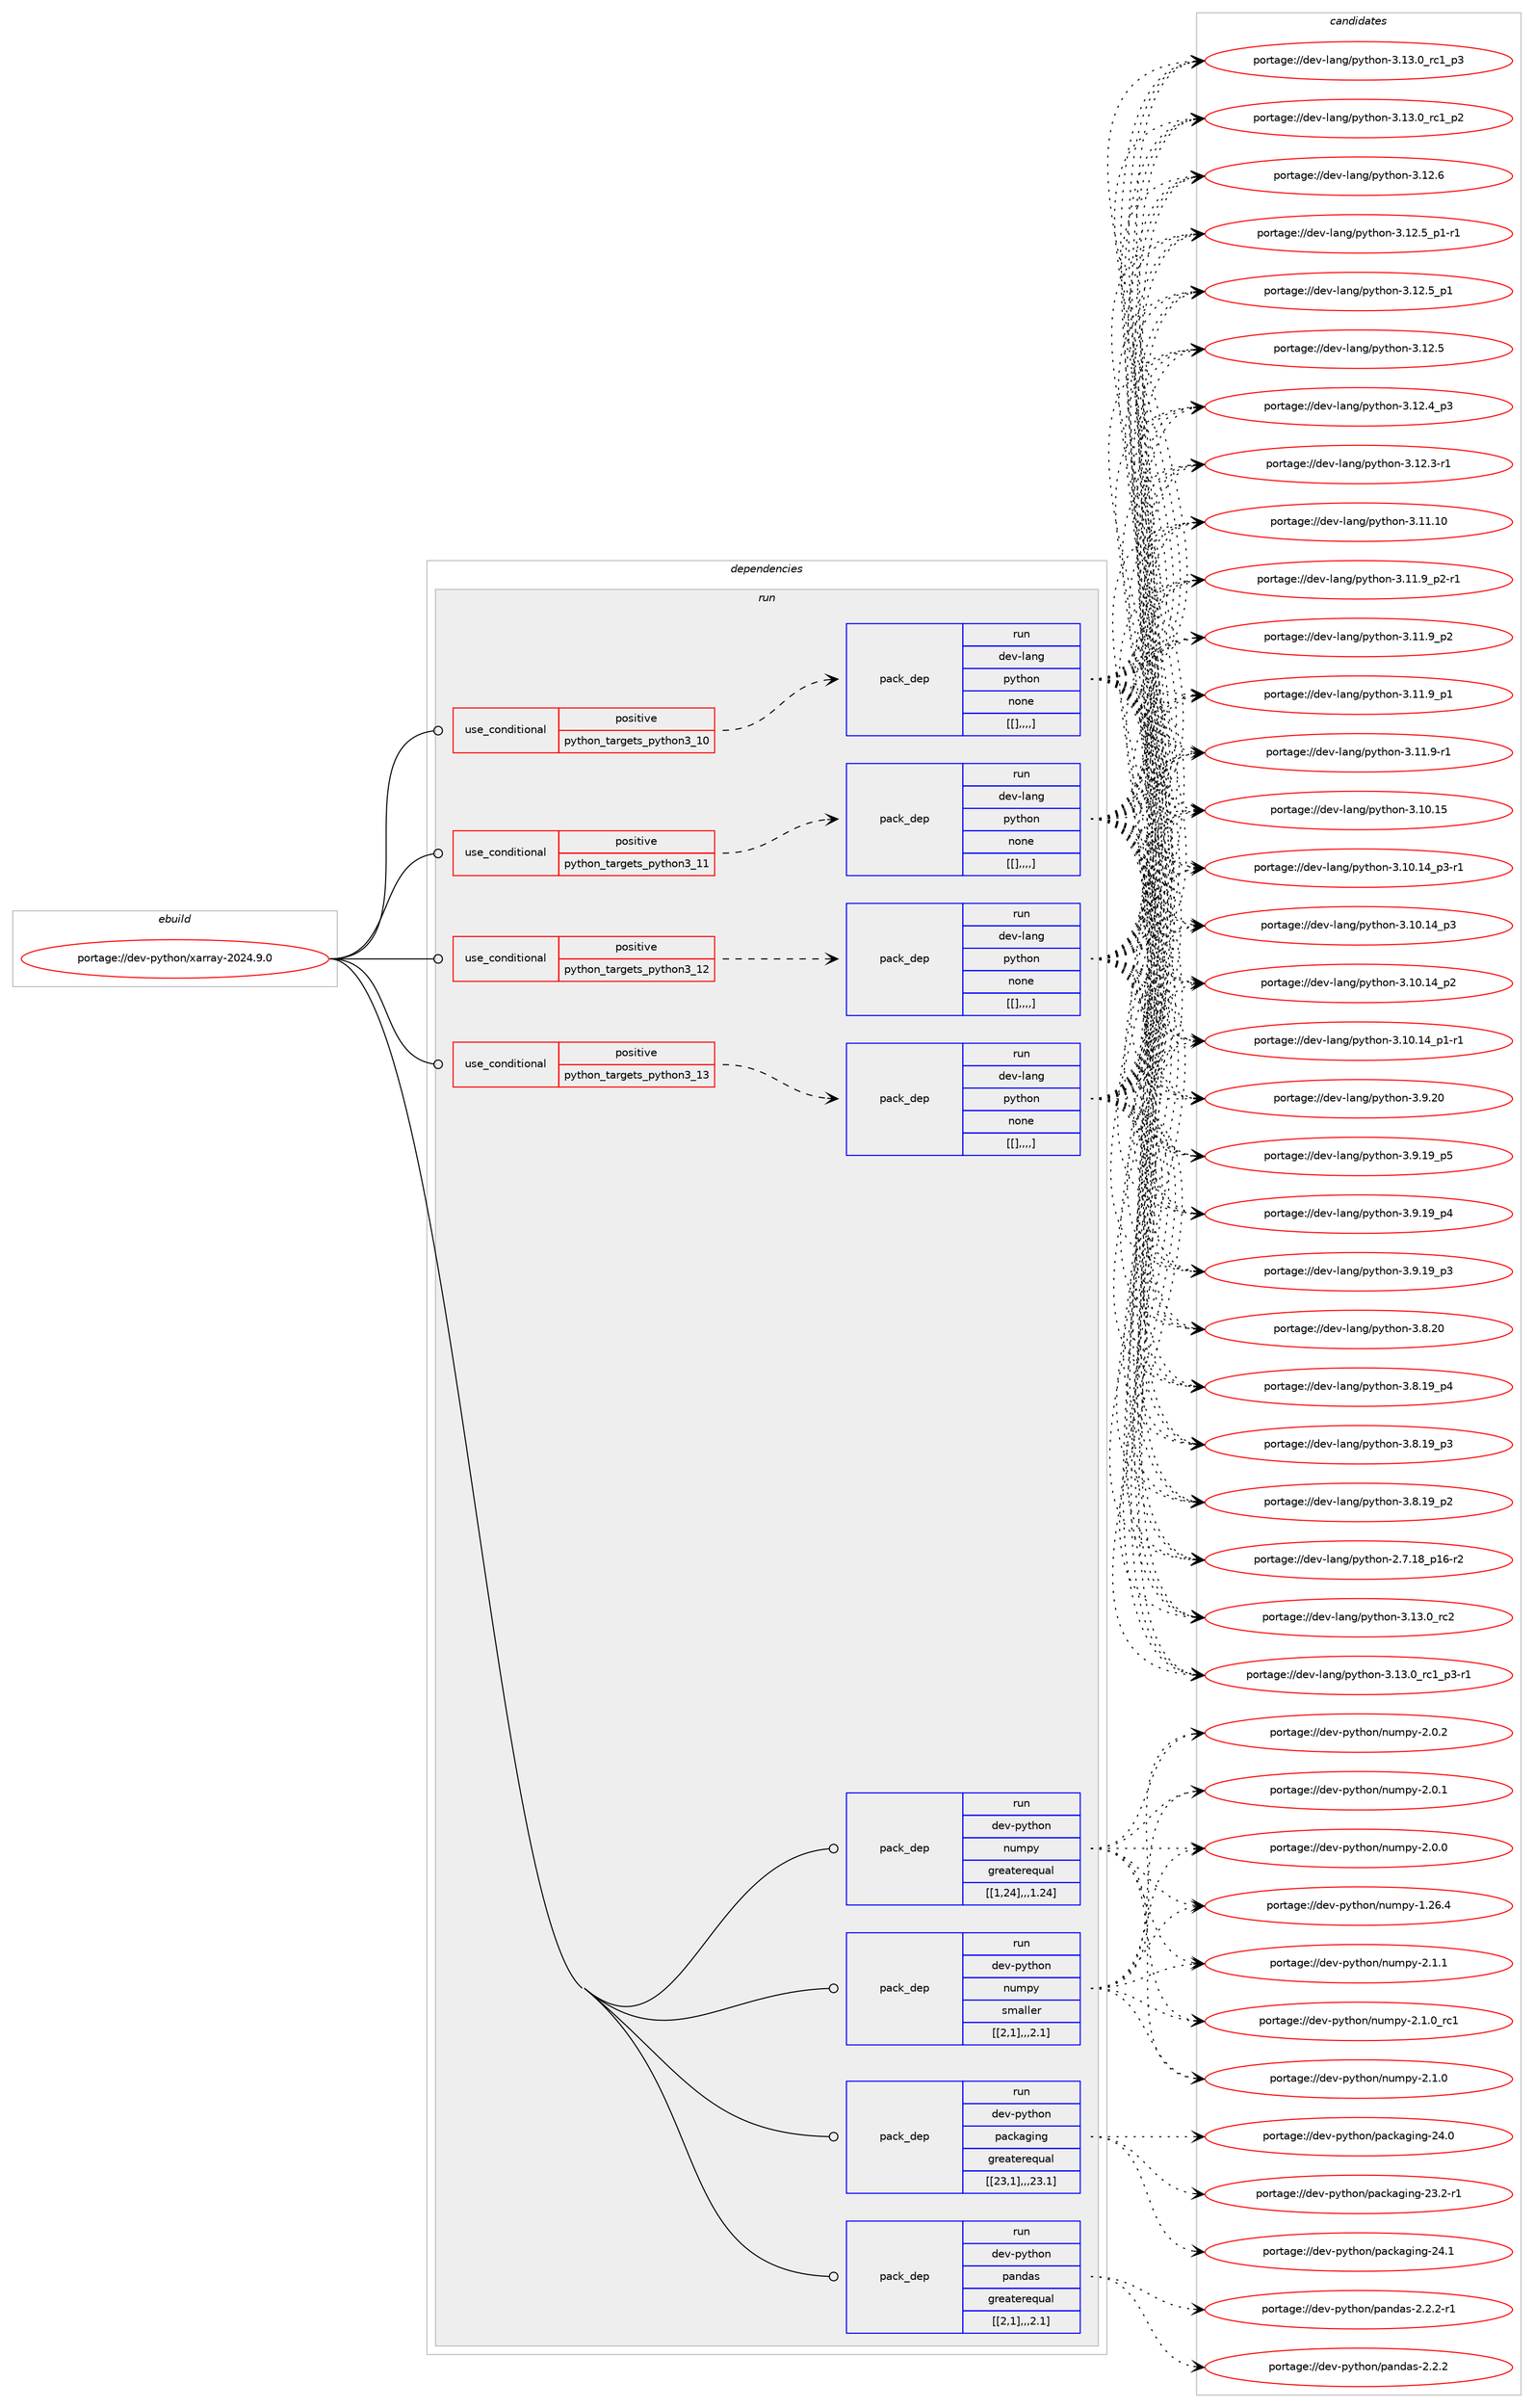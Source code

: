 digraph prolog {

# *************
# Graph options
# *************

newrank=true;
concentrate=true;
compound=true;
graph [rankdir=LR,fontname=Helvetica,fontsize=10,ranksep=1.5];#, ranksep=2.5, nodesep=0.2];
edge  [arrowhead=vee];
node  [fontname=Helvetica,fontsize=10];

# **********
# The ebuild
# **********

subgraph cluster_leftcol {
color=gray;
label=<<i>ebuild</i>>;
id [label="portage://dev-python/xarray-2024.9.0", color=red, width=4, href="../dev-python/xarray-2024.9.0.svg"];
}

# ****************
# The dependencies
# ****************

subgraph cluster_midcol {
color=gray;
label=<<i>dependencies</i>>;
subgraph cluster_compile {
fillcolor="#eeeeee";
style=filled;
label=<<i>compile</i>>;
}
subgraph cluster_compileandrun {
fillcolor="#eeeeee";
style=filled;
label=<<i>compile and run</i>>;
}
subgraph cluster_run {
fillcolor="#eeeeee";
style=filled;
label=<<i>run</i>>;
subgraph cond42353 {
dependency169923 [label=<<TABLE BORDER="0" CELLBORDER="1" CELLSPACING="0" CELLPADDING="4"><TR><TD ROWSPAN="3" CELLPADDING="10">use_conditional</TD></TR><TR><TD>positive</TD></TR><TR><TD>python_targets_python3_10</TD></TR></TABLE>>, shape=none, color=red];
subgraph pack126304 {
dependency169924 [label=<<TABLE BORDER="0" CELLBORDER="1" CELLSPACING="0" CELLPADDING="4" WIDTH="220"><TR><TD ROWSPAN="6" CELLPADDING="30">pack_dep</TD></TR><TR><TD WIDTH="110">run</TD></TR><TR><TD>dev-lang</TD></TR><TR><TD>python</TD></TR><TR><TD>none</TD></TR><TR><TD>[[],,,,]</TD></TR></TABLE>>, shape=none, color=blue];
}
dependency169923:e -> dependency169924:w [weight=20,style="dashed",arrowhead="vee"];
}
id:e -> dependency169923:w [weight=20,style="solid",arrowhead="odot"];
subgraph cond42354 {
dependency169925 [label=<<TABLE BORDER="0" CELLBORDER="1" CELLSPACING="0" CELLPADDING="4"><TR><TD ROWSPAN="3" CELLPADDING="10">use_conditional</TD></TR><TR><TD>positive</TD></TR><TR><TD>python_targets_python3_11</TD></TR></TABLE>>, shape=none, color=red];
subgraph pack126305 {
dependency169926 [label=<<TABLE BORDER="0" CELLBORDER="1" CELLSPACING="0" CELLPADDING="4" WIDTH="220"><TR><TD ROWSPAN="6" CELLPADDING="30">pack_dep</TD></TR><TR><TD WIDTH="110">run</TD></TR><TR><TD>dev-lang</TD></TR><TR><TD>python</TD></TR><TR><TD>none</TD></TR><TR><TD>[[],,,,]</TD></TR></TABLE>>, shape=none, color=blue];
}
dependency169925:e -> dependency169926:w [weight=20,style="dashed",arrowhead="vee"];
}
id:e -> dependency169925:w [weight=20,style="solid",arrowhead="odot"];
subgraph cond42355 {
dependency169927 [label=<<TABLE BORDER="0" CELLBORDER="1" CELLSPACING="0" CELLPADDING="4"><TR><TD ROWSPAN="3" CELLPADDING="10">use_conditional</TD></TR><TR><TD>positive</TD></TR><TR><TD>python_targets_python3_12</TD></TR></TABLE>>, shape=none, color=red];
subgraph pack126306 {
dependency169928 [label=<<TABLE BORDER="0" CELLBORDER="1" CELLSPACING="0" CELLPADDING="4" WIDTH="220"><TR><TD ROWSPAN="6" CELLPADDING="30">pack_dep</TD></TR><TR><TD WIDTH="110">run</TD></TR><TR><TD>dev-lang</TD></TR><TR><TD>python</TD></TR><TR><TD>none</TD></TR><TR><TD>[[],,,,]</TD></TR></TABLE>>, shape=none, color=blue];
}
dependency169927:e -> dependency169928:w [weight=20,style="dashed",arrowhead="vee"];
}
id:e -> dependency169927:w [weight=20,style="solid",arrowhead="odot"];
subgraph cond42356 {
dependency169929 [label=<<TABLE BORDER="0" CELLBORDER="1" CELLSPACING="0" CELLPADDING="4"><TR><TD ROWSPAN="3" CELLPADDING="10">use_conditional</TD></TR><TR><TD>positive</TD></TR><TR><TD>python_targets_python3_13</TD></TR></TABLE>>, shape=none, color=red];
subgraph pack126307 {
dependency169930 [label=<<TABLE BORDER="0" CELLBORDER="1" CELLSPACING="0" CELLPADDING="4" WIDTH="220"><TR><TD ROWSPAN="6" CELLPADDING="30">pack_dep</TD></TR><TR><TD WIDTH="110">run</TD></TR><TR><TD>dev-lang</TD></TR><TR><TD>python</TD></TR><TR><TD>none</TD></TR><TR><TD>[[],,,,]</TD></TR></TABLE>>, shape=none, color=blue];
}
dependency169929:e -> dependency169930:w [weight=20,style="dashed",arrowhead="vee"];
}
id:e -> dependency169929:w [weight=20,style="solid",arrowhead="odot"];
subgraph pack126308 {
dependency169931 [label=<<TABLE BORDER="0" CELLBORDER="1" CELLSPACING="0" CELLPADDING="4" WIDTH="220"><TR><TD ROWSPAN="6" CELLPADDING="30">pack_dep</TD></TR><TR><TD WIDTH="110">run</TD></TR><TR><TD>dev-python</TD></TR><TR><TD>numpy</TD></TR><TR><TD>greaterequal</TD></TR><TR><TD>[[1,24],,,1.24]</TD></TR></TABLE>>, shape=none, color=blue];
}
id:e -> dependency169931:w [weight=20,style="solid",arrowhead="odot"];
subgraph pack126309 {
dependency169932 [label=<<TABLE BORDER="0" CELLBORDER="1" CELLSPACING="0" CELLPADDING="4" WIDTH="220"><TR><TD ROWSPAN="6" CELLPADDING="30">pack_dep</TD></TR><TR><TD WIDTH="110">run</TD></TR><TR><TD>dev-python</TD></TR><TR><TD>numpy</TD></TR><TR><TD>smaller</TD></TR><TR><TD>[[2,1],,,2.1]</TD></TR></TABLE>>, shape=none, color=blue];
}
id:e -> dependency169932:w [weight=20,style="solid",arrowhead="odot"];
subgraph pack126310 {
dependency169933 [label=<<TABLE BORDER="0" CELLBORDER="1" CELLSPACING="0" CELLPADDING="4" WIDTH="220"><TR><TD ROWSPAN="6" CELLPADDING="30">pack_dep</TD></TR><TR><TD WIDTH="110">run</TD></TR><TR><TD>dev-python</TD></TR><TR><TD>packaging</TD></TR><TR><TD>greaterequal</TD></TR><TR><TD>[[23,1],,,23.1]</TD></TR></TABLE>>, shape=none, color=blue];
}
id:e -> dependency169933:w [weight=20,style="solid",arrowhead="odot"];
subgraph pack126311 {
dependency169934 [label=<<TABLE BORDER="0" CELLBORDER="1" CELLSPACING="0" CELLPADDING="4" WIDTH="220"><TR><TD ROWSPAN="6" CELLPADDING="30">pack_dep</TD></TR><TR><TD WIDTH="110">run</TD></TR><TR><TD>dev-python</TD></TR><TR><TD>pandas</TD></TR><TR><TD>greaterequal</TD></TR><TR><TD>[[2,1],,,2.1]</TD></TR></TABLE>>, shape=none, color=blue];
}
id:e -> dependency169934:w [weight=20,style="solid",arrowhead="odot"];
}
}

# **************
# The candidates
# **************

subgraph cluster_choices {
rank=same;
color=gray;
label=<<i>candidates</i>>;

subgraph choice126304 {
color=black;
nodesep=1;
choice10010111845108971101034711212111610411111045514649514648951149950 [label="portage://dev-lang/python-3.13.0_rc2", color=red, width=4,href="../dev-lang/python-3.13.0_rc2.svg"];
choice1001011184510897110103471121211161041111104551464951464895114994995112514511449 [label="portage://dev-lang/python-3.13.0_rc1_p3-r1", color=red, width=4,href="../dev-lang/python-3.13.0_rc1_p3-r1.svg"];
choice100101118451089711010347112121116104111110455146495146489511499499511251 [label="portage://dev-lang/python-3.13.0_rc1_p3", color=red, width=4,href="../dev-lang/python-3.13.0_rc1_p3.svg"];
choice100101118451089711010347112121116104111110455146495146489511499499511250 [label="portage://dev-lang/python-3.13.0_rc1_p2", color=red, width=4,href="../dev-lang/python-3.13.0_rc1_p2.svg"];
choice10010111845108971101034711212111610411111045514649504654 [label="portage://dev-lang/python-3.12.6", color=red, width=4,href="../dev-lang/python-3.12.6.svg"];
choice1001011184510897110103471121211161041111104551464950465395112494511449 [label="portage://dev-lang/python-3.12.5_p1-r1", color=red, width=4,href="../dev-lang/python-3.12.5_p1-r1.svg"];
choice100101118451089711010347112121116104111110455146495046539511249 [label="portage://dev-lang/python-3.12.5_p1", color=red, width=4,href="../dev-lang/python-3.12.5_p1.svg"];
choice10010111845108971101034711212111610411111045514649504653 [label="portage://dev-lang/python-3.12.5", color=red, width=4,href="../dev-lang/python-3.12.5.svg"];
choice100101118451089711010347112121116104111110455146495046529511251 [label="portage://dev-lang/python-3.12.4_p3", color=red, width=4,href="../dev-lang/python-3.12.4_p3.svg"];
choice100101118451089711010347112121116104111110455146495046514511449 [label="portage://dev-lang/python-3.12.3-r1", color=red, width=4,href="../dev-lang/python-3.12.3-r1.svg"];
choice1001011184510897110103471121211161041111104551464949464948 [label="portage://dev-lang/python-3.11.10", color=red, width=4,href="../dev-lang/python-3.11.10.svg"];
choice1001011184510897110103471121211161041111104551464949465795112504511449 [label="portage://dev-lang/python-3.11.9_p2-r1", color=red, width=4,href="../dev-lang/python-3.11.9_p2-r1.svg"];
choice100101118451089711010347112121116104111110455146494946579511250 [label="portage://dev-lang/python-3.11.9_p2", color=red, width=4,href="../dev-lang/python-3.11.9_p2.svg"];
choice100101118451089711010347112121116104111110455146494946579511249 [label="portage://dev-lang/python-3.11.9_p1", color=red, width=4,href="../dev-lang/python-3.11.9_p1.svg"];
choice100101118451089711010347112121116104111110455146494946574511449 [label="portage://dev-lang/python-3.11.9-r1", color=red, width=4,href="../dev-lang/python-3.11.9-r1.svg"];
choice1001011184510897110103471121211161041111104551464948464953 [label="portage://dev-lang/python-3.10.15", color=red, width=4,href="../dev-lang/python-3.10.15.svg"];
choice100101118451089711010347112121116104111110455146494846495295112514511449 [label="portage://dev-lang/python-3.10.14_p3-r1", color=red, width=4,href="../dev-lang/python-3.10.14_p3-r1.svg"];
choice10010111845108971101034711212111610411111045514649484649529511251 [label="portage://dev-lang/python-3.10.14_p3", color=red, width=4,href="../dev-lang/python-3.10.14_p3.svg"];
choice10010111845108971101034711212111610411111045514649484649529511250 [label="portage://dev-lang/python-3.10.14_p2", color=red, width=4,href="../dev-lang/python-3.10.14_p2.svg"];
choice100101118451089711010347112121116104111110455146494846495295112494511449 [label="portage://dev-lang/python-3.10.14_p1-r1", color=red, width=4,href="../dev-lang/python-3.10.14_p1-r1.svg"];
choice10010111845108971101034711212111610411111045514657465048 [label="portage://dev-lang/python-3.9.20", color=red, width=4,href="../dev-lang/python-3.9.20.svg"];
choice100101118451089711010347112121116104111110455146574649579511253 [label="portage://dev-lang/python-3.9.19_p5", color=red, width=4,href="../dev-lang/python-3.9.19_p5.svg"];
choice100101118451089711010347112121116104111110455146574649579511252 [label="portage://dev-lang/python-3.9.19_p4", color=red, width=4,href="../dev-lang/python-3.9.19_p4.svg"];
choice100101118451089711010347112121116104111110455146574649579511251 [label="portage://dev-lang/python-3.9.19_p3", color=red, width=4,href="../dev-lang/python-3.9.19_p3.svg"];
choice10010111845108971101034711212111610411111045514656465048 [label="portage://dev-lang/python-3.8.20", color=red, width=4,href="../dev-lang/python-3.8.20.svg"];
choice100101118451089711010347112121116104111110455146564649579511252 [label="portage://dev-lang/python-3.8.19_p4", color=red, width=4,href="../dev-lang/python-3.8.19_p4.svg"];
choice100101118451089711010347112121116104111110455146564649579511251 [label="portage://dev-lang/python-3.8.19_p3", color=red, width=4,href="../dev-lang/python-3.8.19_p3.svg"];
choice100101118451089711010347112121116104111110455146564649579511250 [label="portage://dev-lang/python-3.8.19_p2", color=red, width=4,href="../dev-lang/python-3.8.19_p2.svg"];
choice100101118451089711010347112121116104111110455046554649569511249544511450 [label="portage://dev-lang/python-2.7.18_p16-r2", color=red, width=4,href="../dev-lang/python-2.7.18_p16-r2.svg"];
dependency169924:e -> choice10010111845108971101034711212111610411111045514649514648951149950:w [style=dotted,weight="100"];
dependency169924:e -> choice1001011184510897110103471121211161041111104551464951464895114994995112514511449:w [style=dotted,weight="100"];
dependency169924:e -> choice100101118451089711010347112121116104111110455146495146489511499499511251:w [style=dotted,weight="100"];
dependency169924:e -> choice100101118451089711010347112121116104111110455146495146489511499499511250:w [style=dotted,weight="100"];
dependency169924:e -> choice10010111845108971101034711212111610411111045514649504654:w [style=dotted,weight="100"];
dependency169924:e -> choice1001011184510897110103471121211161041111104551464950465395112494511449:w [style=dotted,weight="100"];
dependency169924:e -> choice100101118451089711010347112121116104111110455146495046539511249:w [style=dotted,weight="100"];
dependency169924:e -> choice10010111845108971101034711212111610411111045514649504653:w [style=dotted,weight="100"];
dependency169924:e -> choice100101118451089711010347112121116104111110455146495046529511251:w [style=dotted,weight="100"];
dependency169924:e -> choice100101118451089711010347112121116104111110455146495046514511449:w [style=dotted,weight="100"];
dependency169924:e -> choice1001011184510897110103471121211161041111104551464949464948:w [style=dotted,weight="100"];
dependency169924:e -> choice1001011184510897110103471121211161041111104551464949465795112504511449:w [style=dotted,weight="100"];
dependency169924:e -> choice100101118451089711010347112121116104111110455146494946579511250:w [style=dotted,weight="100"];
dependency169924:e -> choice100101118451089711010347112121116104111110455146494946579511249:w [style=dotted,weight="100"];
dependency169924:e -> choice100101118451089711010347112121116104111110455146494946574511449:w [style=dotted,weight="100"];
dependency169924:e -> choice1001011184510897110103471121211161041111104551464948464953:w [style=dotted,weight="100"];
dependency169924:e -> choice100101118451089711010347112121116104111110455146494846495295112514511449:w [style=dotted,weight="100"];
dependency169924:e -> choice10010111845108971101034711212111610411111045514649484649529511251:w [style=dotted,weight="100"];
dependency169924:e -> choice10010111845108971101034711212111610411111045514649484649529511250:w [style=dotted,weight="100"];
dependency169924:e -> choice100101118451089711010347112121116104111110455146494846495295112494511449:w [style=dotted,weight="100"];
dependency169924:e -> choice10010111845108971101034711212111610411111045514657465048:w [style=dotted,weight="100"];
dependency169924:e -> choice100101118451089711010347112121116104111110455146574649579511253:w [style=dotted,weight="100"];
dependency169924:e -> choice100101118451089711010347112121116104111110455146574649579511252:w [style=dotted,weight="100"];
dependency169924:e -> choice100101118451089711010347112121116104111110455146574649579511251:w [style=dotted,weight="100"];
dependency169924:e -> choice10010111845108971101034711212111610411111045514656465048:w [style=dotted,weight="100"];
dependency169924:e -> choice100101118451089711010347112121116104111110455146564649579511252:w [style=dotted,weight="100"];
dependency169924:e -> choice100101118451089711010347112121116104111110455146564649579511251:w [style=dotted,weight="100"];
dependency169924:e -> choice100101118451089711010347112121116104111110455146564649579511250:w [style=dotted,weight="100"];
dependency169924:e -> choice100101118451089711010347112121116104111110455046554649569511249544511450:w [style=dotted,weight="100"];
}
subgraph choice126305 {
color=black;
nodesep=1;
choice10010111845108971101034711212111610411111045514649514648951149950 [label="portage://dev-lang/python-3.13.0_rc2", color=red, width=4,href="../dev-lang/python-3.13.0_rc2.svg"];
choice1001011184510897110103471121211161041111104551464951464895114994995112514511449 [label="portage://dev-lang/python-3.13.0_rc1_p3-r1", color=red, width=4,href="../dev-lang/python-3.13.0_rc1_p3-r1.svg"];
choice100101118451089711010347112121116104111110455146495146489511499499511251 [label="portage://dev-lang/python-3.13.0_rc1_p3", color=red, width=4,href="../dev-lang/python-3.13.0_rc1_p3.svg"];
choice100101118451089711010347112121116104111110455146495146489511499499511250 [label="portage://dev-lang/python-3.13.0_rc1_p2", color=red, width=4,href="../dev-lang/python-3.13.0_rc1_p2.svg"];
choice10010111845108971101034711212111610411111045514649504654 [label="portage://dev-lang/python-3.12.6", color=red, width=4,href="../dev-lang/python-3.12.6.svg"];
choice1001011184510897110103471121211161041111104551464950465395112494511449 [label="portage://dev-lang/python-3.12.5_p1-r1", color=red, width=4,href="../dev-lang/python-3.12.5_p1-r1.svg"];
choice100101118451089711010347112121116104111110455146495046539511249 [label="portage://dev-lang/python-3.12.5_p1", color=red, width=4,href="../dev-lang/python-3.12.5_p1.svg"];
choice10010111845108971101034711212111610411111045514649504653 [label="portage://dev-lang/python-3.12.5", color=red, width=4,href="../dev-lang/python-3.12.5.svg"];
choice100101118451089711010347112121116104111110455146495046529511251 [label="portage://dev-lang/python-3.12.4_p3", color=red, width=4,href="../dev-lang/python-3.12.4_p3.svg"];
choice100101118451089711010347112121116104111110455146495046514511449 [label="portage://dev-lang/python-3.12.3-r1", color=red, width=4,href="../dev-lang/python-3.12.3-r1.svg"];
choice1001011184510897110103471121211161041111104551464949464948 [label="portage://dev-lang/python-3.11.10", color=red, width=4,href="../dev-lang/python-3.11.10.svg"];
choice1001011184510897110103471121211161041111104551464949465795112504511449 [label="portage://dev-lang/python-3.11.9_p2-r1", color=red, width=4,href="../dev-lang/python-3.11.9_p2-r1.svg"];
choice100101118451089711010347112121116104111110455146494946579511250 [label="portage://dev-lang/python-3.11.9_p2", color=red, width=4,href="../dev-lang/python-3.11.9_p2.svg"];
choice100101118451089711010347112121116104111110455146494946579511249 [label="portage://dev-lang/python-3.11.9_p1", color=red, width=4,href="../dev-lang/python-3.11.9_p1.svg"];
choice100101118451089711010347112121116104111110455146494946574511449 [label="portage://dev-lang/python-3.11.9-r1", color=red, width=4,href="../dev-lang/python-3.11.9-r1.svg"];
choice1001011184510897110103471121211161041111104551464948464953 [label="portage://dev-lang/python-3.10.15", color=red, width=4,href="../dev-lang/python-3.10.15.svg"];
choice100101118451089711010347112121116104111110455146494846495295112514511449 [label="portage://dev-lang/python-3.10.14_p3-r1", color=red, width=4,href="../dev-lang/python-3.10.14_p3-r1.svg"];
choice10010111845108971101034711212111610411111045514649484649529511251 [label="portage://dev-lang/python-3.10.14_p3", color=red, width=4,href="../dev-lang/python-3.10.14_p3.svg"];
choice10010111845108971101034711212111610411111045514649484649529511250 [label="portage://dev-lang/python-3.10.14_p2", color=red, width=4,href="../dev-lang/python-3.10.14_p2.svg"];
choice100101118451089711010347112121116104111110455146494846495295112494511449 [label="portage://dev-lang/python-3.10.14_p1-r1", color=red, width=4,href="../dev-lang/python-3.10.14_p1-r1.svg"];
choice10010111845108971101034711212111610411111045514657465048 [label="portage://dev-lang/python-3.9.20", color=red, width=4,href="../dev-lang/python-3.9.20.svg"];
choice100101118451089711010347112121116104111110455146574649579511253 [label="portage://dev-lang/python-3.9.19_p5", color=red, width=4,href="../dev-lang/python-3.9.19_p5.svg"];
choice100101118451089711010347112121116104111110455146574649579511252 [label="portage://dev-lang/python-3.9.19_p4", color=red, width=4,href="../dev-lang/python-3.9.19_p4.svg"];
choice100101118451089711010347112121116104111110455146574649579511251 [label="portage://dev-lang/python-3.9.19_p3", color=red, width=4,href="../dev-lang/python-3.9.19_p3.svg"];
choice10010111845108971101034711212111610411111045514656465048 [label="portage://dev-lang/python-3.8.20", color=red, width=4,href="../dev-lang/python-3.8.20.svg"];
choice100101118451089711010347112121116104111110455146564649579511252 [label="portage://dev-lang/python-3.8.19_p4", color=red, width=4,href="../dev-lang/python-3.8.19_p4.svg"];
choice100101118451089711010347112121116104111110455146564649579511251 [label="portage://dev-lang/python-3.8.19_p3", color=red, width=4,href="../dev-lang/python-3.8.19_p3.svg"];
choice100101118451089711010347112121116104111110455146564649579511250 [label="portage://dev-lang/python-3.8.19_p2", color=red, width=4,href="../dev-lang/python-3.8.19_p2.svg"];
choice100101118451089711010347112121116104111110455046554649569511249544511450 [label="portage://dev-lang/python-2.7.18_p16-r2", color=red, width=4,href="../dev-lang/python-2.7.18_p16-r2.svg"];
dependency169926:e -> choice10010111845108971101034711212111610411111045514649514648951149950:w [style=dotted,weight="100"];
dependency169926:e -> choice1001011184510897110103471121211161041111104551464951464895114994995112514511449:w [style=dotted,weight="100"];
dependency169926:e -> choice100101118451089711010347112121116104111110455146495146489511499499511251:w [style=dotted,weight="100"];
dependency169926:e -> choice100101118451089711010347112121116104111110455146495146489511499499511250:w [style=dotted,weight="100"];
dependency169926:e -> choice10010111845108971101034711212111610411111045514649504654:w [style=dotted,weight="100"];
dependency169926:e -> choice1001011184510897110103471121211161041111104551464950465395112494511449:w [style=dotted,weight="100"];
dependency169926:e -> choice100101118451089711010347112121116104111110455146495046539511249:w [style=dotted,weight="100"];
dependency169926:e -> choice10010111845108971101034711212111610411111045514649504653:w [style=dotted,weight="100"];
dependency169926:e -> choice100101118451089711010347112121116104111110455146495046529511251:w [style=dotted,weight="100"];
dependency169926:e -> choice100101118451089711010347112121116104111110455146495046514511449:w [style=dotted,weight="100"];
dependency169926:e -> choice1001011184510897110103471121211161041111104551464949464948:w [style=dotted,weight="100"];
dependency169926:e -> choice1001011184510897110103471121211161041111104551464949465795112504511449:w [style=dotted,weight="100"];
dependency169926:e -> choice100101118451089711010347112121116104111110455146494946579511250:w [style=dotted,weight="100"];
dependency169926:e -> choice100101118451089711010347112121116104111110455146494946579511249:w [style=dotted,weight="100"];
dependency169926:e -> choice100101118451089711010347112121116104111110455146494946574511449:w [style=dotted,weight="100"];
dependency169926:e -> choice1001011184510897110103471121211161041111104551464948464953:w [style=dotted,weight="100"];
dependency169926:e -> choice100101118451089711010347112121116104111110455146494846495295112514511449:w [style=dotted,weight="100"];
dependency169926:e -> choice10010111845108971101034711212111610411111045514649484649529511251:w [style=dotted,weight="100"];
dependency169926:e -> choice10010111845108971101034711212111610411111045514649484649529511250:w [style=dotted,weight="100"];
dependency169926:e -> choice100101118451089711010347112121116104111110455146494846495295112494511449:w [style=dotted,weight="100"];
dependency169926:e -> choice10010111845108971101034711212111610411111045514657465048:w [style=dotted,weight="100"];
dependency169926:e -> choice100101118451089711010347112121116104111110455146574649579511253:w [style=dotted,weight="100"];
dependency169926:e -> choice100101118451089711010347112121116104111110455146574649579511252:w [style=dotted,weight="100"];
dependency169926:e -> choice100101118451089711010347112121116104111110455146574649579511251:w [style=dotted,weight="100"];
dependency169926:e -> choice10010111845108971101034711212111610411111045514656465048:w [style=dotted,weight="100"];
dependency169926:e -> choice100101118451089711010347112121116104111110455146564649579511252:w [style=dotted,weight="100"];
dependency169926:e -> choice100101118451089711010347112121116104111110455146564649579511251:w [style=dotted,weight="100"];
dependency169926:e -> choice100101118451089711010347112121116104111110455146564649579511250:w [style=dotted,weight="100"];
dependency169926:e -> choice100101118451089711010347112121116104111110455046554649569511249544511450:w [style=dotted,weight="100"];
}
subgraph choice126306 {
color=black;
nodesep=1;
choice10010111845108971101034711212111610411111045514649514648951149950 [label="portage://dev-lang/python-3.13.0_rc2", color=red, width=4,href="../dev-lang/python-3.13.0_rc2.svg"];
choice1001011184510897110103471121211161041111104551464951464895114994995112514511449 [label="portage://dev-lang/python-3.13.0_rc1_p3-r1", color=red, width=4,href="../dev-lang/python-3.13.0_rc1_p3-r1.svg"];
choice100101118451089711010347112121116104111110455146495146489511499499511251 [label="portage://dev-lang/python-3.13.0_rc1_p3", color=red, width=4,href="../dev-lang/python-3.13.0_rc1_p3.svg"];
choice100101118451089711010347112121116104111110455146495146489511499499511250 [label="portage://dev-lang/python-3.13.0_rc1_p2", color=red, width=4,href="../dev-lang/python-3.13.0_rc1_p2.svg"];
choice10010111845108971101034711212111610411111045514649504654 [label="portage://dev-lang/python-3.12.6", color=red, width=4,href="../dev-lang/python-3.12.6.svg"];
choice1001011184510897110103471121211161041111104551464950465395112494511449 [label="portage://dev-lang/python-3.12.5_p1-r1", color=red, width=4,href="../dev-lang/python-3.12.5_p1-r1.svg"];
choice100101118451089711010347112121116104111110455146495046539511249 [label="portage://dev-lang/python-3.12.5_p1", color=red, width=4,href="../dev-lang/python-3.12.5_p1.svg"];
choice10010111845108971101034711212111610411111045514649504653 [label="portage://dev-lang/python-3.12.5", color=red, width=4,href="../dev-lang/python-3.12.5.svg"];
choice100101118451089711010347112121116104111110455146495046529511251 [label="portage://dev-lang/python-3.12.4_p3", color=red, width=4,href="../dev-lang/python-3.12.4_p3.svg"];
choice100101118451089711010347112121116104111110455146495046514511449 [label="portage://dev-lang/python-3.12.3-r1", color=red, width=4,href="../dev-lang/python-3.12.3-r1.svg"];
choice1001011184510897110103471121211161041111104551464949464948 [label="portage://dev-lang/python-3.11.10", color=red, width=4,href="../dev-lang/python-3.11.10.svg"];
choice1001011184510897110103471121211161041111104551464949465795112504511449 [label="portage://dev-lang/python-3.11.9_p2-r1", color=red, width=4,href="../dev-lang/python-3.11.9_p2-r1.svg"];
choice100101118451089711010347112121116104111110455146494946579511250 [label="portage://dev-lang/python-3.11.9_p2", color=red, width=4,href="../dev-lang/python-3.11.9_p2.svg"];
choice100101118451089711010347112121116104111110455146494946579511249 [label="portage://dev-lang/python-3.11.9_p1", color=red, width=4,href="../dev-lang/python-3.11.9_p1.svg"];
choice100101118451089711010347112121116104111110455146494946574511449 [label="portage://dev-lang/python-3.11.9-r1", color=red, width=4,href="../dev-lang/python-3.11.9-r1.svg"];
choice1001011184510897110103471121211161041111104551464948464953 [label="portage://dev-lang/python-3.10.15", color=red, width=4,href="../dev-lang/python-3.10.15.svg"];
choice100101118451089711010347112121116104111110455146494846495295112514511449 [label="portage://dev-lang/python-3.10.14_p3-r1", color=red, width=4,href="../dev-lang/python-3.10.14_p3-r1.svg"];
choice10010111845108971101034711212111610411111045514649484649529511251 [label="portage://dev-lang/python-3.10.14_p3", color=red, width=4,href="../dev-lang/python-3.10.14_p3.svg"];
choice10010111845108971101034711212111610411111045514649484649529511250 [label="portage://dev-lang/python-3.10.14_p2", color=red, width=4,href="../dev-lang/python-3.10.14_p2.svg"];
choice100101118451089711010347112121116104111110455146494846495295112494511449 [label="portage://dev-lang/python-3.10.14_p1-r1", color=red, width=4,href="../dev-lang/python-3.10.14_p1-r1.svg"];
choice10010111845108971101034711212111610411111045514657465048 [label="portage://dev-lang/python-3.9.20", color=red, width=4,href="../dev-lang/python-3.9.20.svg"];
choice100101118451089711010347112121116104111110455146574649579511253 [label="portage://dev-lang/python-3.9.19_p5", color=red, width=4,href="../dev-lang/python-3.9.19_p5.svg"];
choice100101118451089711010347112121116104111110455146574649579511252 [label="portage://dev-lang/python-3.9.19_p4", color=red, width=4,href="../dev-lang/python-3.9.19_p4.svg"];
choice100101118451089711010347112121116104111110455146574649579511251 [label="portage://dev-lang/python-3.9.19_p3", color=red, width=4,href="../dev-lang/python-3.9.19_p3.svg"];
choice10010111845108971101034711212111610411111045514656465048 [label="portage://dev-lang/python-3.8.20", color=red, width=4,href="../dev-lang/python-3.8.20.svg"];
choice100101118451089711010347112121116104111110455146564649579511252 [label="portage://dev-lang/python-3.8.19_p4", color=red, width=4,href="../dev-lang/python-3.8.19_p4.svg"];
choice100101118451089711010347112121116104111110455146564649579511251 [label="portage://dev-lang/python-3.8.19_p3", color=red, width=4,href="../dev-lang/python-3.8.19_p3.svg"];
choice100101118451089711010347112121116104111110455146564649579511250 [label="portage://dev-lang/python-3.8.19_p2", color=red, width=4,href="../dev-lang/python-3.8.19_p2.svg"];
choice100101118451089711010347112121116104111110455046554649569511249544511450 [label="portage://dev-lang/python-2.7.18_p16-r2", color=red, width=4,href="../dev-lang/python-2.7.18_p16-r2.svg"];
dependency169928:e -> choice10010111845108971101034711212111610411111045514649514648951149950:w [style=dotted,weight="100"];
dependency169928:e -> choice1001011184510897110103471121211161041111104551464951464895114994995112514511449:w [style=dotted,weight="100"];
dependency169928:e -> choice100101118451089711010347112121116104111110455146495146489511499499511251:w [style=dotted,weight="100"];
dependency169928:e -> choice100101118451089711010347112121116104111110455146495146489511499499511250:w [style=dotted,weight="100"];
dependency169928:e -> choice10010111845108971101034711212111610411111045514649504654:w [style=dotted,weight="100"];
dependency169928:e -> choice1001011184510897110103471121211161041111104551464950465395112494511449:w [style=dotted,weight="100"];
dependency169928:e -> choice100101118451089711010347112121116104111110455146495046539511249:w [style=dotted,weight="100"];
dependency169928:e -> choice10010111845108971101034711212111610411111045514649504653:w [style=dotted,weight="100"];
dependency169928:e -> choice100101118451089711010347112121116104111110455146495046529511251:w [style=dotted,weight="100"];
dependency169928:e -> choice100101118451089711010347112121116104111110455146495046514511449:w [style=dotted,weight="100"];
dependency169928:e -> choice1001011184510897110103471121211161041111104551464949464948:w [style=dotted,weight="100"];
dependency169928:e -> choice1001011184510897110103471121211161041111104551464949465795112504511449:w [style=dotted,weight="100"];
dependency169928:e -> choice100101118451089711010347112121116104111110455146494946579511250:w [style=dotted,weight="100"];
dependency169928:e -> choice100101118451089711010347112121116104111110455146494946579511249:w [style=dotted,weight="100"];
dependency169928:e -> choice100101118451089711010347112121116104111110455146494946574511449:w [style=dotted,weight="100"];
dependency169928:e -> choice1001011184510897110103471121211161041111104551464948464953:w [style=dotted,weight="100"];
dependency169928:e -> choice100101118451089711010347112121116104111110455146494846495295112514511449:w [style=dotted,weight="100"];
dependency169928:e -> choice10010111845108971101034711212111610411111045514649484649529511251:w [style=dotted,weight="100"];
dependency169928:e -> choice10010111845108971101034711212111610411111045514649484649529511250:w [style=dotted,weight="100"];
dependency169928:e -> choice100101118451089711010347112121116104111110455146494846495295112494511449:w [style=dotted,weight="100"];
dependency169928:e -> choice10010111845108971101034711212111610411111045514657465048:w [style=dotted,weight="100"];
dependency169928:e -> choice100101118451089711010347112121116104111110455146574649579511253:w [style=dotted,weight="100"];
dependency169928:e -> choice100101118451089711010347112121116104111110455146574649579511252:w [style=dotted,weight="100"];
dependency169928:e -> choice100101118451089711010347112121116104111110455146574649579511251:w [style=dotted,weight="100"];
dependency169928:e -> choice10010111845108971101034711212111610411111045514656465048:w [style=dotted,weight="100"];
dependency169928:e -> choice100101118451089711010347112121116104111110455146564649579511252:w [style=dotted,weight="100"];
dependency169928:e -> choice100101118451089711010347112121116104111110455146564649579511251:w [style=dotted,weight="100"];
dependency169928:e -> choice100101118451089711010347112121116104111110455146564649579511250:w [style=dotted,weight="100"];
dependency169928:e -> choice100101118451089711010347112121116104111110455046554649569511249544511450:w [style=dotted,weight="100"];
}
subgraph choice126307 {
color=black;
nodesep=1;
choice10010111845108971101034711212111610411111045514649514648951149950 [label="portage://dev-lang/python-3.13.0_rc2", color=red, width=4,href="../dev-lang/python-3.13.0_rc2.svg"];
choice1001011184510897110103471121211161041111104551464951464895114994995112514511449 [label="portage://dev-lang/python-3.13.0_rc1_p3-r1", color=red, width=4,href="../dev-lang/python-3.13.0_rc1_p3-r1.svg"];
choice100101118451089711010347112121116104111110455146495146489511499499511251 [label="portage://dev-lang/python-3.13.0_rc1_p3", color=red, width=4,href="../dev-lang/python-3.13.0_rc1_p3.svg"];
choice100101118451089711010347112121116104111110455146495146489511499499511250 [label="portage://dev-lang/python-3.13.0_rc1_p2", color=red, width=4,href="../dev-lang/python-3.13.0_rc1_p2.svg"];
choice10010111845108971101034711212111610411111045514649504654 [label="portage://dev-lang/python-3.12.6", color=red, width=4,href="../dev-lang/python-3.12.6.svg"];
choice1001011184510897110103471121211161041111104551464950465395112494511449 [label="portage://dev-lang/python-3.12.5_p1-r1", color=red, width=4,href="../dev-lang/python-3.12.5_p1-r1.svg"];
choice100101118451089711010347112121116104111110455146495046539511249 [label="portage://dev-lang/python-3.12.5_p1", color=red, width=4,href="../dev-lang/python-3.12.5_p1.svg"];
choice10010111845108971101034711212111610411111045514649504653 [label="portage://dev-lang/python-3.12.5", color=red, width=4,href="../dev-lang/python-3.12.5.svg"];
choice100101118451089711010347112121116104111110455146495046529511251 [label="portage://dev-lang/python-3.12.4_p3", color=red, width=4,href="../dev-lang/python-3.12.4_p3.svg"];
choice100101118451089711010347112121116104111110455146495046514511449 [label="portage://dev-lang/python-3.12.3-r1", color=red, width=4,href="../dev-lang/python-3.12.3-r1.svg"];
choice1001011184510897110103471121211161041111104551464949464948 [label="portage://dev-lang/python-3.11.10", color=red, width=4,href="../dev-lang/python-3.11.10.svg"];
choice1001011184510897110103471121211161041111104551464949465795112504511449 [label="portage://dev-lang/python-3.11.9_p2-r1", color=red, width=4,href="../dev-lang/python-3.11.9_p2-r1.svg"];
choice100101118451089711010347112121116104111110455146494946579511250 [label="portage://dev-lang/python-3.11.9_p2", color=red, width=4,href="../dev-lang/python-3.11.9_p2.svg"];
choice100101118451089711010347112121116104111110455146494946579511249 [label="portage://dev-lang/python-3.11.9_p1", color=red, width=4,href="../dev-lang/python-3.11.9_p1.svg"];
choice100101118451089711010347112121116104111110455146494946574511449 [label="portage://dev-lang/python-3.11.9-r1", color=red, width=4,href="../dev-lang/python-3.11.9-r1.svg"];
choice1001011184510897110103471121211161041111104551464948464953 [label="portage://dev-lang/python-3.10.15", color=red, width=4,href="../dev-lang/python-3.10.15.svg"];
choice100101118451089711010347112121116104111110455146494846495295112514511449 [label="portage://dev-lang/python-3.10.14_p3-r1", color=red, width=4,href="../dev-lang/python-3.10.14_p3-r1.svg"];
choice10010111845108971101034711212111610411111045514649484649529511251 [label="portage://dev-lang/python-3.10.14_p3", color=red, width=4,href="../dev-lang/python-3.10.14_p3.svg"];
choice10010111845108971101034711212111610411111045514649484649529511250 [label="portage://dev-lang/python-3.10.14_p2", color=red, width=4,href="../dev-lang/python-3.10.14_p2.svg"];
choice100101118451089711010347112121116104111110455146494846495295112494511449 [label="portage://dev-lang/python-3.10.14_p1-r1", color=red, width=4,href="../dev-lang/python-3.10.14_p1-r1.svg"];
choice10010111845108971101034711212111610411111045514657465048 [label="portage://dev-lang/python-3.9.20", color=red, width=4,href="../dev-lang/python-3.9.20.svg"];
choice100101118451089711010347112121116104111110455146574649579511253 [label="portage://dev-lang/python-3.9.19_p5", color=red, width=4,href="../dev-lang/python-3.9.19_p5.svg"];
choice100101118451089711010347112121116104111110455146574649579511252 [label="portage://dev-lang/python-3.9.19_p4", color=red, width=4,href="../dev-lang/python-3.9.19_p4.svg"];
choice100101118451089711010347112121116104111110455146574649579511251 [label="portage://dev-lang/python-3.9.19_p3", color=red, width=4,href="../dev-lang/python-3.9.19_p3.svg"];
choice10010111845108971101034711212111610411111045514656465048 [label="portage://dev-lang/python-3.8.20", color=red, width=4,href="../dev-lang/python-3.8.20.svg"];
choice100101118451089711010347112121116104111110455146564649579511252 [label="portage://dev-lang/python-3.8.19_p4", color=red, width=4,href="../dev-lang/python-3.8.19_p4.svg"];
choice100101118451089711010347112121116104111110455146564649579511251 [label="portage://dev-lang/python-3.8.19_p3", color=red, width=4,href="../dev-lang/python-3.8.19_p3.svg"];
choice100101118451089711010347112121116104111110455146564649579511250 [label="portage://dev-lang/python-3.8.19_p2", color=red, width=4,href="../dev-lang/python-3.8.19_p2.svg"];
choice100101118451089711010347112121116104111110455046554649569511249544511450 [label="portage://dev-lang/python-2.7.18_p16-r2", color=red, width=4,href="../dev-lang/python-2.7.18_p16-r2.svg"];
dependency169930:e -> choice10010111845108971101034711212111610411111045514649514648951149950:w [style=dotted,weight="100"];
dependency169930:e -> choice1001011184510897110103471121211161041111104551464951464895114994995112514511449:w [style=dotted,weight="100"];
dependency169930:e -> choice100101118451089711010347112121116104111110455146495146489511499499511251:w [style=dotted,weight="100"];
dependency169930:e -> choice100101118451089711010347112121116104111110455146495146489511499499511250:w [style=dotted,weight="100"];
dependency169930:e -> choice10010111845108971101034711212111610411111045514649504654:w [style=dotted,weight="100"];
dependency169930:e -> choice1001011184510897110103471121211161041111104551464950465395112494511449:w [style=dotted,weight="100"];
dependency169930:e -> choice100101118451089711010347112121116104111110455146495046539511249:w [style=dotted,weight="100"];
dependency169930:e -> choice10010111845108971101034711212111610411111045514649504653:w [style=dotted,weight="100"];
dependency169930:e -> choice100101118451089711010347112121116104111110455146495046529511251:w [style=dotted,weight="100"];
dependency169930:e -> choice100101118451089711010347112121116104111110455146495046514511449:w [style=dotted,weight="100"];
dependency169930:e -> choice1001011184510897110103471121211161041111104551464949464948:w [style=dotted,weight="100"];
dependency169930:e -> choice1001011184510897110103471121211161041111104551464949465795112504511449:w [style=dotted,weight="100"];
dependency169930:e -> choice100101118451089711010347112121116104111110455146494946579511250:w [style=dotted,weight="100"];
dependency169930:e -> choice100101118451089711010347112121116104111110455146494946579511249:w [style=dotted,weight="100"];
dependency169930:e -> choice100101118451089711010347112121116104111110455146494946574511449:w [style=dotted,weight="100"];
dependency169930:e -> choice1001011184510897110103471121211161041111104551464948464953:w [style=dotted,weight="100"];
dependency169930:e -> choice100101118451089711010347112121116104111110455146494846495295112514511449:w [style=dotted,weight="100"];
dependency169930:e -> choice10010111845108971101034711212111610411111045514649484649529511251:w [style=dotted,weight="100"];
dependency169930:e -> choice10010111845108971101034711212111610411111045514649484649529511250:w [style=dotted,weight="100"];
dependency169930:e -> choice100101118451089711010347112121116104111110455146494846495295112494511449:w [style=dotted,weight="100"];
dependency169930:e -> choice10010111845108971101034711212111610411111045514657465048:w [style=dotted,weight="100"];
dependency169930:e -> choice100101118451089711010347112121116104111110455146574649579511253:w [style=dotted,weight="100"];
dependency169930:e -> choice100101118451089711010347112121116104111110455146574649579511252:w [style=dotted,weight="100"];
dependency169930:e -> choice100101118451089711010347112121116104111110455146574649579511251:w [style=dotted,weight="100"];
dependency169930:e -> choice10010111845108971101034711212111610411111045514656465048:w [style=dotted,weight="100"];
dependency169930:e -> choice100101118451089711010347112121116104111110455146564649579511252:w [style=dotted,weight="100"];
dependency169930:e -> choice100101118451089711010347112121116104111110455146564649579511251:w [style=dotted,weight="100"];
dependency169930:e -> choice100101118451089711010347112121116104111110455146564649579511250:w [style=dotted,weight="100"];
dependency169930:e -> choice100101118451089711010347112121116104111110455046554649569511249544511450:w [style=dotted,weight="100"];
}
subgraph choice126308 {
color=black;
nodesep=1;
choice1001011184511212111610411111047110117109112121455046494649 [label="portage://dev-python/numpy-2.1.1", color=red, width=4,href="../dev-python/numpy-2.1.1.svg"];
choice1001011184511212111610411111047110117109112121455046494648951149949 [label="portage://dev-python/numpy-2.1.0_rc1", color=red, width=4,href="../dev-python/numpy-2.1.0_rc1.svg"];
choice1001011184511212111610411111047110117109112121455046494648 [label="portage://dev-python/numpy-2.1.0", color=red, width=4,href="../dev-python/numpy-2.1.0.svg"];
choice1001011184511212111610411111047110117109112121455046484650 [label="portage://dev-python/numpy-2.0.2", color=red, width=4,href="../dev-python/numpy-2.0.2.svg"];
choice1001011184511212111610411111047110117109112121455046484649 [label="portage://dev-python/numpy-2.0.1", color=red, width=4,href="../dev-python/numpy-2.0.1.svg"];
choice1001011184511212111610411111047110117109112121455046484648 [label="portage://dev-python/numpy-2.0.0", color=red, width=4,href="../dev-python/numpy-2.0.0.svg"];
choice100101118451121211161041111104711011710911212145494650544652 [label="portage://dev-python/numpy-1.26.4", color=red, width=4,href="../dev-python/numpy-1.26.4.svg"];
dependency169931:e -> choice1001011184511212111610411111047110117109112121455046494649:w [style=dotted,weight="100"];
dependency169931:e -> choice1001011184511212111610411111047110117109112121455046494648951149949:w [style=dotted,weight="100"];
dependency169931:e -> choice1001011184511212111610411111047110117109112121455046494648:w [style=dotted,weight="100"];
dependency169931:e -> choice1001011184511212111610411111047110117109112121455046484650:w [style=dotted,weight="100"];
dependency169931:e -> choice1001011184511212111610411111047110117109112121455046484649:w [style=dotted,weight="100"];
dependency169931:e -> choice1001011184511212111610411111047110117109112121455046484648:w [style=dotted,weight="100"];
dependency169931:e -> choice100101118451121211161041111104711011710911212145494650544652:w [style=dotted,weight="100"];
}
subgraph choice126309 {
color=black;
nodesep=1;
choice1001011184511212111610411111047110117109112121455046494649 [label="portage://dev-python/numpy-2.1.1", color=red, width=4,href="../dev-python/numpy-2.1.1.svg"];
choice1001011184511212111610411111047110117109112121455046494648951149949 [label="portage://dev-python/numpy-2.1.0_rc1", color=red, width=4,href="../dev-python/numpy-2.1.0_rc1.svg"];
choice1001011184511212111610411111047110117109112121455046494648 [label="portage://dev-python/numpy-2.1.0", color=red, width=4,href="../dev-python/numpy-2.1.0.svg"];
choice1001011184511212111610411111047110117109112121455046484650 [label="portage://dev-python/numpy-2.0.2", color=red, width=4,href="../dev-python/numpy-2.0.2.svg"];
choice1001011184511212111610411111047110117109112121455046484649 [label="portage://dev-python/numpy-2.0.1", color=red, width=4,href="../dev-python/numpy-2.0.1.svg"];
choice1001011184511212111610411111047110117109112121455046484648 [label="portage://dev-python/numpy-2.0.0", color=red, width=4,href="../dev-python/numpy-2.0.0.svg"];
choice100101118451121211161041111104711011710911212145494650544652 [label="portage://dev-python/numpy-1.26.4", color=red, width=4,href="../dev-python/numpy-1.26.4.svg"];
dependency169932:e -> choice1001011184511212111610411111047110117109112121455046494649:w [style=dotted,weight="100"];
dependency169932:e -> choice1001011184511212111610411111047110117109112121455046494648951149949:w [style=dotted,weight="100"];
dependency169932:e -> choice1001011184511212111610411111047110117109112121455046494648:w [style=dotted,weight="100"];
dependency169932:e -> choice1001011184511212111610411111047110117109112121455046484650:w [style=dotted,weight="100"];
dependency169932:e -> choice1001011184511212111610411111047110117109112121455046484649:w [style=dotted,weight="100"];
dependency169932:e -> choice1001011184511212111610411111047110117109112121455046484648:w [style=dotted,weight="100"];
dependency169932:e -> choice100101118451121211161041111104711011710911212145494650544652:w [style=dotted,weight="100"];
}
subgraph choice126310 {
color=black;
nodesep=1;
choice10010111845112121116104111110471129799107971031051101034550524649 [label="portage://dev-python/packaging-24.1", color=red, width=4,href="../dev-python/packaging-24.1.svg"];
choice10010111845112121116104111110471129799107971031051101034550524648 [label="portage://dev-python/packaging-24.0", color=red, width=4,href="../dev-python/packaging-24.0.svg"];
choice100101118451121211161041111104711297991079710310511010345505146504511449 [label="portage://dev-python/packaging-23.2-r1", color=red, width=4,href="../dev-python/packaging-23.2-r1.svg"];
dependency169933:e -> choice10010111845112121116104111110471129799107971031051101034550524649:w [style=dotted,weight="100"];
dependency169933:e -> choice10010111845112121116104111110471129799107971031051101034550524648:w [style=dotted,weight="100"];
dependency169933:e -> choice100101118451121211161041111104711297991079710310511010345505146504511449:w [style=dotted,weight="100"];
}
subgraph choice126311 {
color=black;
nodesep=1;
choice100101118451121211161041111104711297110100971154550465046504511449 [label="portage://dev-python/pandas-2.2.2-r1", color=red, width=4,href="../dev-python/pandas-2.2.2-r1.svg"];
choice10010111845112121116104111110471129711010097115455046504650 [label="portage://dev-python/pandas-2.2.2", color=red, width=4,href="../dev-python/pandas-2.2.2.svg"];
dependency169934:e -> choice100101118451121211161041111104711297110100971154550465046504511449:w [style=dotted,weight="100"];
dependency169934:e -> choice10010111845112121116104111110471129711010097115455046504650:w [style=dotted,weight="100"];
}
}

}
